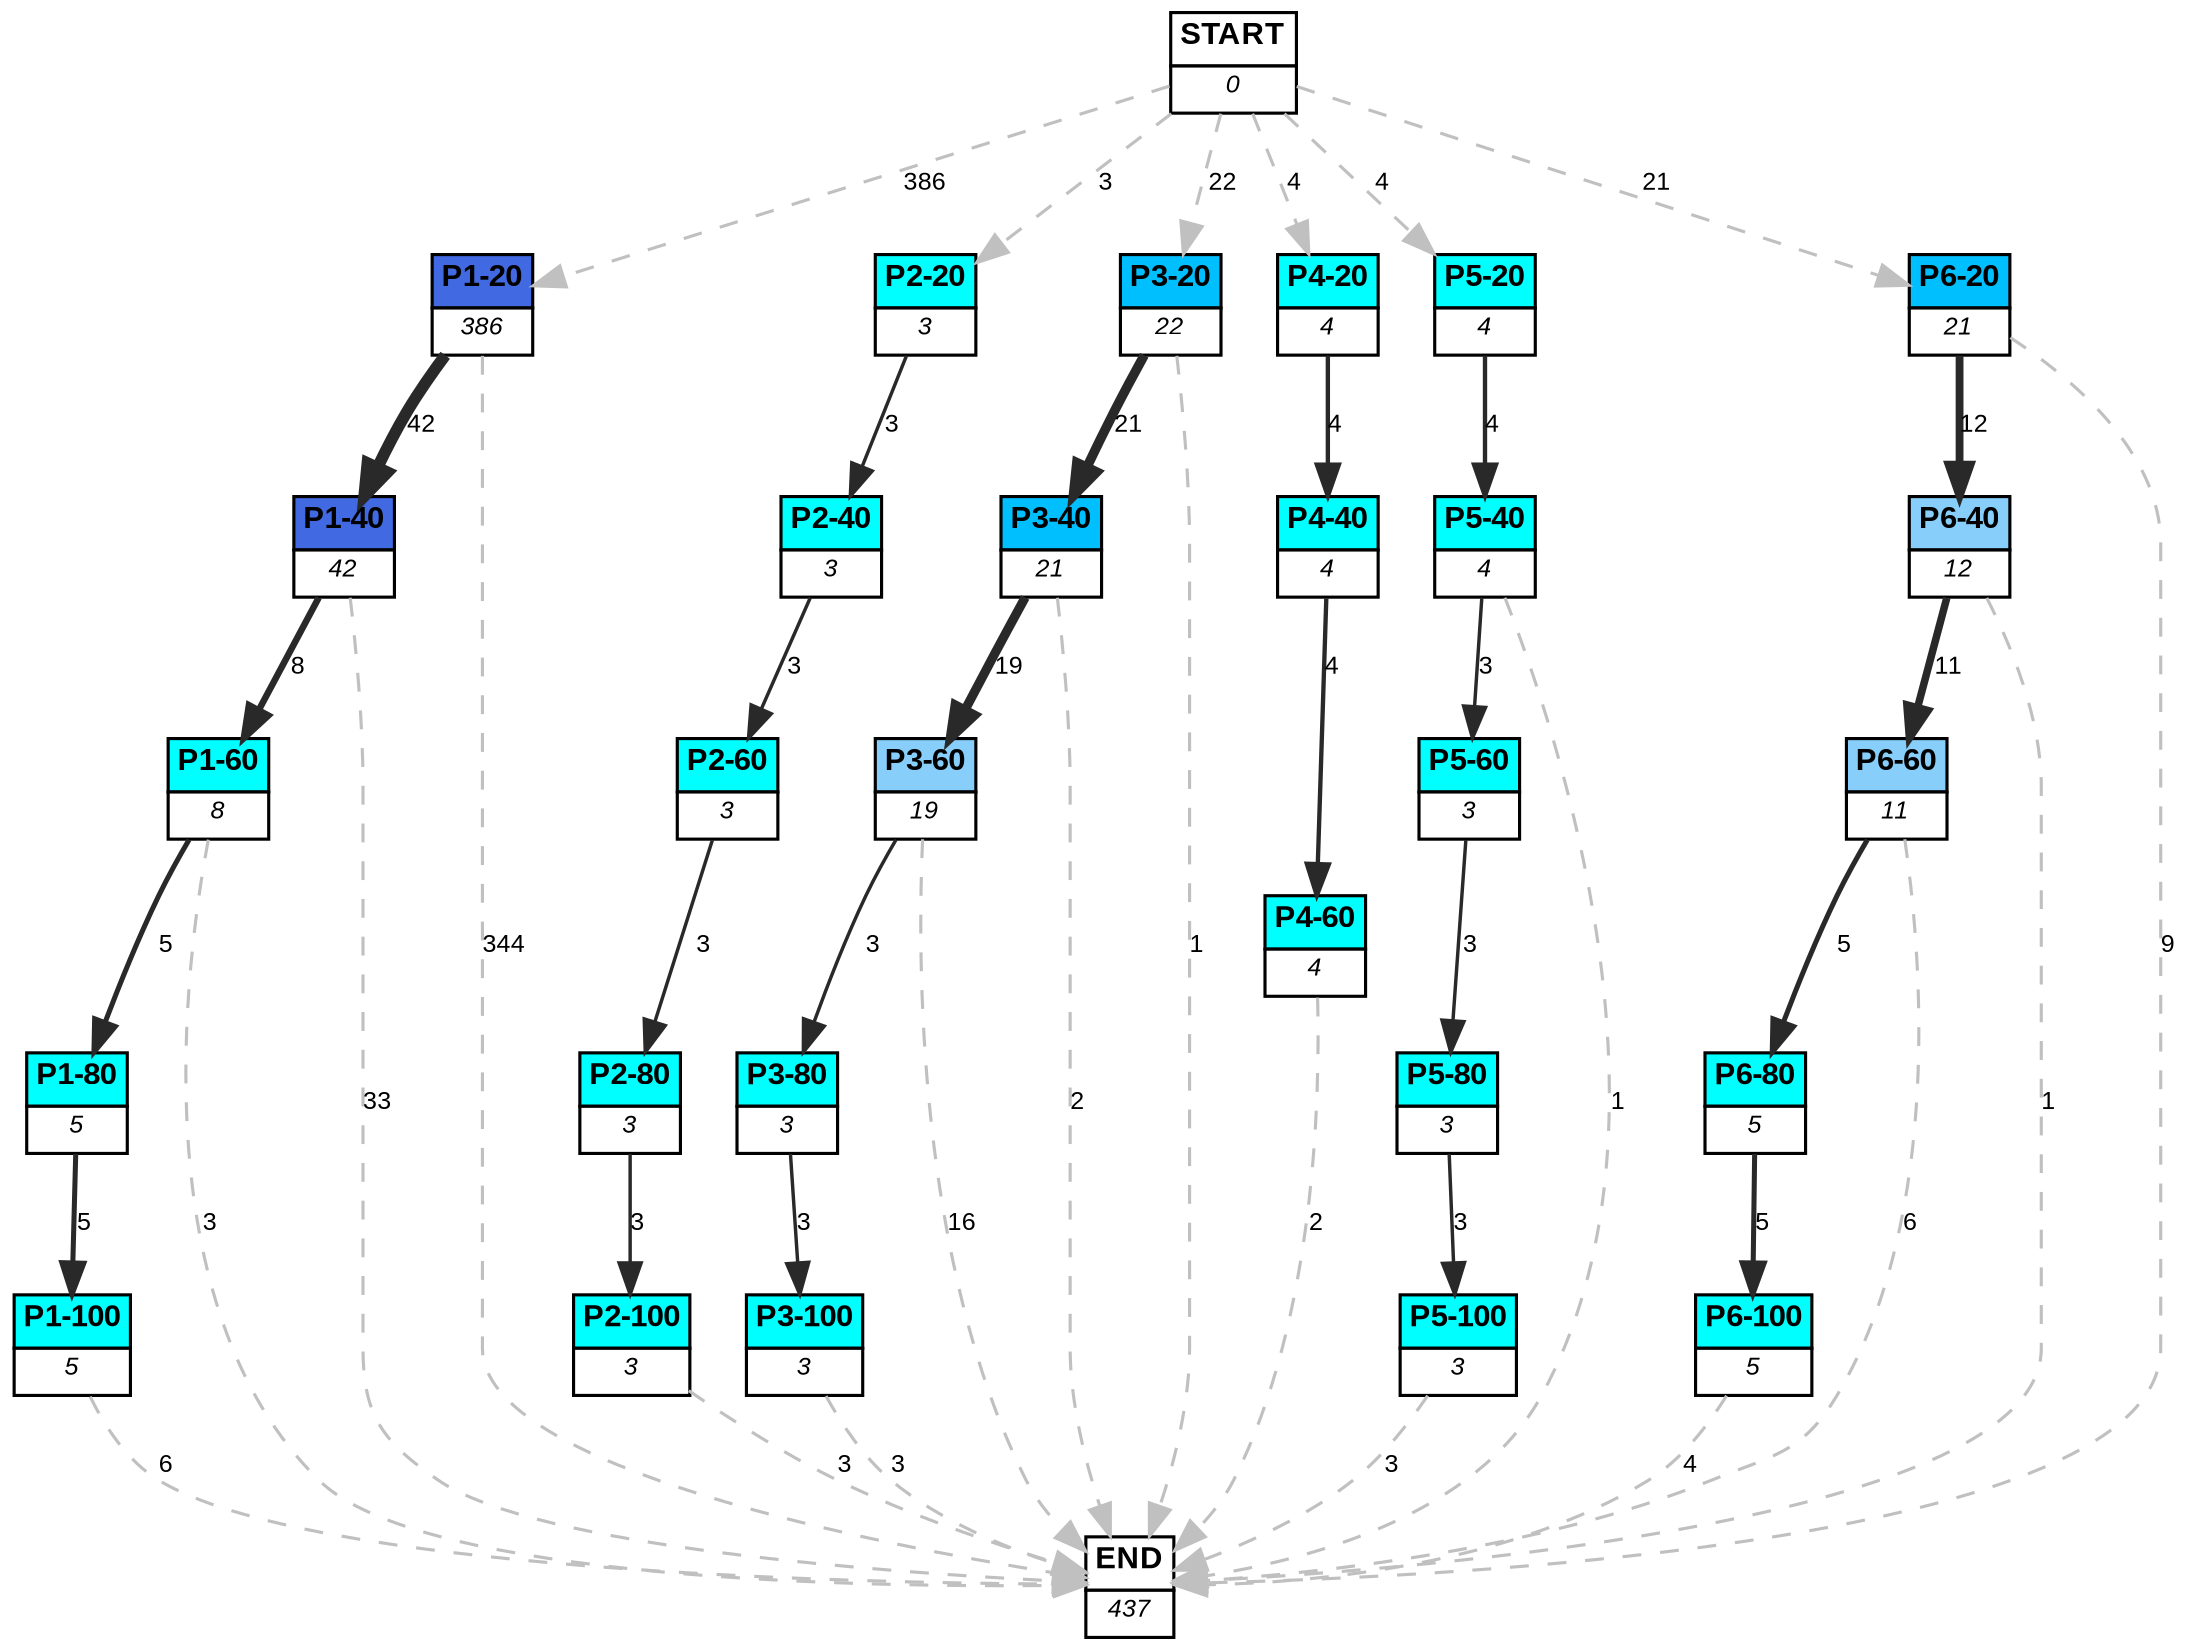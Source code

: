 digraph graphname {
	dpi = 150
	size="16,11!";
	margin = 0;
"P1-20" [shape=plain, label=<<table border="0" cellborder="1" cellspacing="0"><tr><td bgcolor="royalblue"><FONT face="Arial" POINT-SIZE="10"><b>P1-20</b></FONT></td></tr><tr><td bgcolor="white"><FONT face="Arial" POINT-SIZE="8"><i>386</i></FONT></td></tr></table>>]
"P1-40" [shape=plain, label=<<table border="0" cellborder="1" cellspacing="0"><tr><td bgcolor="royalblue"><FONT face="Arial" POINT-SIZE="10"><b>P1-40</b></FONT></td></tr><tr><td bgcolor="white"><FONT face="Arial" POINT-SIZE="8"><i>42</i></FONT></td></tr></table>>]
"P1-60" [shape=plain, label=<<table border="0" cellborder="1" cellspacing="0"><tr><td bgcolor="aqua"><FONT face="Arial" POINT-SIZE="10"><b>P1-60</b></FONT></td></tr><tr><td bgcolor="white"><FONT face="Arial" POINT-SIZE="8"><i>8</i></FONT></td></tr></table>>]
"P1-80" [shape=plain, label=<<table border="0" cellborder="1" cellspacing="0"><tr><td bgcolor="aqua"><FONT face="Arial" POINT-SIZE="10"><b>P1-80</b></FONT></td></tr><tr><td bgcolor="white"><FONT face="Arial" POINT-SIZE="8"><i>5</i></FONT></td></tr></table>>]
"P1-100" [shape=plain, label=<<table border="0" cellborder="1" cellspacing="0"><tr><td bgcolor="aqua"><FONT face="Arial" POINT-SIZE="10"><b>P1-100</b></FONT></td></tr><tr><td bgcolor="white"><FONT face="Arial" POINT-SIZE="8"><i>5</i></FONT></td></tr></table>>]
"P2-20" [shape=plain, label=<<table border="0" cellborder="1" cellspacing="0"><tr><td bgcolor="aqua"><FONT face="Arial" POINT-SIZE="10"><b>P2-20</b></FONT></td></tr><tr><td bgcolor="white"><FONT face="Arial" POINT-SIZE="8"><i>3</i></FONT></td></tr></table>>]
"P2-40" [shape=plain, label=<<table border="0" cellborder="1" cellspacing="0"><tr><td bgcolor="aqua"><FONT face="Arial" POINT-SIZE="10"><b>P2-40</b></FONT></td></tr><tr><td bgcolor="white"><FONT face="Arial" POINT-SIZE="8"><i>3</i></FONT></td></tr></table>>]
"P2-60" [shape=plain, label=<<table border="0" cellborder="1" cellspacing="0"><tr><td bgcolor="aqua"><FONT face="Arial" POINT-SIZE="10"><b>P2-60</b></FONT></td></tr><tr><td bgcolor="white"><FONT face="Arial" POINT-SIZE="8"><i>3</i></FONT></td></tr></table>>]
"P2-80" [shape=plain, label=<<table border="0" cellborder="1" cellspacing="0"><tr><td bgcolor="aqua"><FONT face="Arial" POINT-SIZE="10"><b>P2-80</b></FONT></td></tr><tr><td bgcolor="white"><FONT face="Arial" POINT-SIZE="8"><i>3</i></FONT></td></tr></table>>]
"P2-100" [shape=plain, label=<<table border="0" cellborder="1" cellspacing="0"><tr><td bgcolor="aqua"><FONT face="Arial" POINT-SIZE="10"><b>P2-100</b></FONT></td></tr><tr><td bgcolor="white"><FONT face="Arial" POINT-SIZE="8"><i>3</i></FONT></td></tr></table>>]
"P3-20" [shape=plain, label=<<table border="0" cellborder="1" cellspacing="0"><tr><td bgcolor="deepskyblue"><FONT face="Arial" POINT-SIZE="10"><b>P3-20</b></FONT></td></tr><tr><td bgcolor="white"><FONT face="Arial" POINT-SIZE="8"><i>22</i></FONT></td></tr></table>>]
"P3-40" [shape=plain, label=<<table border="0" cellborder="1" cellspacing="0"><tr><td bgcolor="deepskyblue"><FONT face="Arial" POINT-SIZE="10"><b>P3-40</b></FONT></td></tr><tr><td bgcolor="white"><FONT face="Arial" POINT-SIZE="8"><i>21</i></FONT></td></tr></table>>]
"P3-60" [shape=plain, label=<<table border="0" cellborder="1" cellspacing="0"><tr><td bgcolor="lightskyblue"><FONT face="Arial" POINT-SIZE="10"><b>P3-60</b></FONT></td></tr><tr><td bgcolor="white"><FONT face="Arial" POINT-SIZE="8"><i>19</i></FONT></td></tr></table>>]
"P3-80" [shape=plain, label=<<table border="0" cellborder="1" cellspacing="0"><tr><td bgcolor="aqua"><FONT face="Arial" POINT-SIZE="10"><b>P3-80</b></FONT></td></tr><tr><td bgcolor="white"><FONT face="Arial" POINT-SIZE="8"><i>3</i></FONT></td></tr></table>>]
"P3-100" [shape=plain, label=<<table border="0" cellborder="1" cellspacing="0"><tr><td bgcolor="aqua"><FONT face="Arial" POINT-SIZE="10"><b>P3-100</b></FONT></td></tr><tr><td bgcolor="white"><FONT face="Arial" POINT-SIZE="8"><i>3</i></FONT></td></tr></table>>]
"P4-20" [shape=plain, label=<<table border="0" cellborder="1" cellspacing="0"><tr><td bgcolor="aqua"><FONT face="Arial" POINT-SIZE="10"><b>P4-20</b></FONT></td></tr><tr><td bgcolor="white"><FONT face="Arial" POINT-SIZE="8"><i>4</i></FONT></td></tr></table>>]
"P4-40" [shape=plain, label=<<table border="0" cellborder="1" cellspacing="0"><tr><td bgcolor="aqua"><FONT face="Arial" POINT-SIZE="10"><b>P4-40</b></FONT></td></tr><tr><td bgcolor="white"><FONT face="Arial" POINT-SIZE="8"><i>4</i></FONT></td></tr></table>>]
"P4-60" [shape=plain, label=<<table border="0" cellborder="1" cellspacing="0"><tr><td bgcolor="aqua"><FONT face="Arial" POINT-SIZE="10"><b>P4-60</b></FONT></td></tr><tr><td bgcolor="white"><FONT face="Arial" POINT-SIZE="8"><i>4</i></FONT></td></tr></table>>]
"P5-20" [shape=plain, label=<<table border="0" cellborder="1" cellspacing="0"><tr><td bgcolor="aqua"><FONT face="Arial" POINT-SIZE="10"><b>P5-20</b></FONT></td></tr><tr><td bgcolor="white"><FONT face="Arial" POINT-SIZE="8"><i>4</i></FONT></td></tr></table>>]
"P5-40" [shape=plain, label=<<table border="0" cellborder="1" cellspacing="0"><tr><td bgcolor="aqua"><FONT face="Arial" POINT-SIZE="10"><b>P5-40</b></FONT></td></tr><tr><td bgcolor="white"><FONT face="Arial" POINT-SIZE="8"><i>4</i></FONT></td></tr></table>>]
"P5-60" [shape=plain, label=<<table border="0" cellborder="1" cellspacing="0"><tr><td bgcolor="aqua"><FONT face="Arial" POINT-SIZE="10"><b>P5-60</b></FONT></td></tr><tr><td bgcolor="white"><FONT face="Arial" POINT-SIZE="8"><i>3</i></FONT></td></tr></table>>]
"P5-80" [shape=plain, label=<<table border="0" cellborder="1" cellspacing="0"><tr><td bgcolor="aqua"><FONT face="Arial" POINT-SIZE="10"><b>P5-80</b></FONT></td></tr><tr><td bgcolor="white"><FONT face="Arial" POINT-SIZE="8"><i>3</i></FONT></td></tr></table>>]
"P5-100" [shape=plain, label=<<table border="0" cellborder="1" cellspacing="0"><tr><td bgcolor="aqua"><FONT face="Arial" POINT-SIZE="10"><b>P5-100</b></FONT></td></tr><tr><td bgcolor="white"><FONT face="Arial" POINT-SIZE="8"><i>3</i></FONT></td></tr></table>>]
"P6-20" [shape=plain, label=<<table border="0" cellborder="1" cellspacing="0"><tr><td bgcolor="deepskyblue"><FONT face="Arial" POINT-SIZE="10"><b>P6-20</b></FONT></td></tr><tr><td bgcolor="white"><FONT face="Arial" POINT-SIZE="8"><i>21</i></FONT></td></tr></table>>]
"P6-40" [shape=plain, label=<<table border="0" cellborder="1" cellspacing="0"><tr><td bgcolor="lightskyblue"><FONT face="Arial" POINT-SIZE="10"><b>P6-40</b></FONT></td></tr><tr><td bgcolor="white"><FONT face="Arial" POINT-SIZE="8"><i>12</i></FONT></td></tr></table>>]
"P6-60" [shape=plain, label=<<table border="0" cellborder="1" cellspacing="0"><tr><td bgcolor="lightskyblue"><FONT face="Arial" POINT-SIZE="10"><b>P6-60</b></FONT></td></tr><tr><td bgcolor="white"><FONT face="Arial" POINT-SIZE="8"><i>11</i></FONT></td></tr></table>>]
"P6-80" [shape=plain, label=<<table border="0" cellborder="1" cellspacing="0"><tr><td bgcolor="aqua"><FONT face="Arial" POINT-SIZE="10"><b>P6-80</b></FONT></td></tr><tr><td bgcolor="white"><FONT face="Arial" POINT-SIZE="8"><i>5</i></FONT></td></tr></table>>]
"P6-100" [shape=plain, label=<<table border="0" cellborder="1" cellspacing="0"><tr><td bgcolor="aqua"><FONT face="Arial" POINT-SIZE="10"><b>P6-100</b></FONT></td></tr><tr><td bgcolor="white"><FONT face="Arial" POINT-SIZE="8"><i>5</i></FONT></td></tr></table>>]
"START" [shape=plain, label=<<table border="0" cellborder="1" cellspacing="0"><tr><td bgcolor="white"><FONT face="Arial" POINT-SIZE="10"><b>START</b></FONT></td></tr><tr><td bgcolor="white"><FONT face="Arial" POINT-SIZE="8"><i>0</i></FONT></td></tr></table>>]
"END" [shape=plain, label=<<table border="0" cellborder="1" cellspacing="0"><tr><td bgcolor="white"><FONT face="Arial" POINT-SIZE="10"><b>END</b></FONT></td></tr><tr><td bgcolor="white"><FONT face="Arial" POINT-SIZE="8"><i>437</i></FONT></td></tr></table>>]
"P1-20" -> "P1-40" [ color=grey16 penwidth = "3.7376696182833684"label ="42" labelfloat=false fontname="Arial" fontsize=8]
"P1-20" -> "END" [ style = dashed color=grey label ="344" labelfloat=false fontname="Arial" fontsize=8]
"P1-40" -> "P1-60" [ color=grey16 penwidth = "2.0794415416798357"label ="8" labelfloat=false fontname="Arial" fontsize=8]
"P1-40" -> "END" [ style = dashed color=grey label ="33" labelfloat=false fontname="Arial" fontsize=8]
"P1-60" -> "P1-80" [ color=grey16 penwidth = "1.6094379124341003"label ="5" labelfloat=false fontname="Arial" fontsize=8]
"P1-60" -> "END" [ style = dashed color=grey label ="3" labelfloat=false fontname="Arial" fontsize=8]
"P1-80" -> "P1-100" [ color=grey16 penwidth = "1.6094379124341003"label ="5" labelfloat=false fontname="Arial" fontsize=8]
"P1-100" -> "END" [ style = dashed color=grey label ="6" labelfloat=false fontname="Arial" fontsize=8]
"P2-20" -> "P2-40" [ color=grey16 penwidth = "1.0986122886681098"label ="3" labelfloat=false fontname="Arial" fontsize=8]
"P2-40" -> "P2-60" [ color=grey16 penwidth = "1.0986122886681098"label ="3" labelfloat=false fontname="Arial" fontsize=8]
"P2-60" -> "P2-80" [ color=grey16 penwidth = "1.0986122886681098"label ="3" labelfloat=false fontname="Arial" fontsize=8]
"P2-80" -> "P2-100" [ color=grey16 penwidth = "1.0986122886681098"label ="3" labelfloat=false fontname="Arial" fontsize=8]
"P2-100" -> "END" [ style = dashed color=grey label ="3" labelfloat=false fontname="Arial" fontsize=8]
"P3-20" -> "P3-40" [ color=grey16 penwidth = "3.044522437723423"label ="21" labelfloat=false fontname="Arial" fontsize=8]
"P3-20" -> "END" [ style = dashed color=grey label ="1" labelfloat=false fontname="Arial" fontsize=8]
"P3-40" -> "P3-60" [ color=grey16 penwidth = "2.9444389791664403"label ="19" labelfloat=false fontname="Arial" fontsize=8]
"P3-40" -> "END" [ style = dashed color=grey label ="2" labelfloat=false fontname="Arial" fontsize=8]
"P3-60" -> "P3-80" [ color=grey16 penwidth = "1.0986122886681098"label ="3" labelfloat=false fontname="Arial" fontsize=8]
"P3-60" -> "END" [ style = dashed color=grey label ="16" labelfloat=false fontname="Arial" fontsize=8]
"P3-80" -> "P3-100" [ color=grey16 penwidth = "1.0986122886681098"label ="3" labelfloat=false fontname="Arial" fontsize=8]
"P3-100" -> "END" [ style = dashed color=grey label ="3" labelfloat=false fontname="Arial" fontsize=8]
"P4-20" -> "P4-40" [ color=grey16 penwidth = "1.3862943611198906"label ="4" labelfloat=false fontname="Arial" fontsize=8]
"P4-40" -> "P4-60" [ color=grey16 penwidth = "1.3862943611198906"label ="4" labelfloat=false fontname="Arial" fontsize=8]
"P4-60" -> "END" [ style = dashed color=grey label ="2" labelfloat=false fontname="Arial" fontsize=8]
"P5-20" -> "P5-40" [ color=grey16 penwidth = "1.3862943611198906"label ="4" labelfloat=false fontname="Arial" fontsize=8]
"P5-40" -> "P5-60" [ color=grey16 penwidth = "1.0986122886681098"label ="3" labelfloat=false fontname="Arial" fontsize=8]
"P5-40" -> "END" [ style = dashed color=grey label ="1" labelfloat=false fontname="Arial" fontsize=8]
"P5-60" -> "P5-80" [ color=grey16 penwidth = "1.0986122886681098"label ="3" labelfloat=false fontname="Arial" fontsize=8]
"P5-80" -> "P5-100" [ color=grey16 penwidth = "1.0986122886681098"label ="3" labelfloat=false fontname="Arial" fontsize=8]
"P5-100" -> "END" [ style = dashed color=grey label ="3" labelfloat=false fontname="Arial" fontsize=8]
"P6-20" -> "P6-40" [ color=grey16 penwidth = "2.4849066497880004"label ="12" labelfloat=false fontname="Arial" fontsize=8]
"P6-20" -> "END" [ style = dashed color=grey label ="9" labelfloat=false fontname="Arial" fontsize=8]
"P6-40" -> "P6-60" [ color=grey16 penwidth = "2.3978952727983707"label ="11" labelfloat=false fontname="Arial" fontsize=8]
"P6-40" -> "END" [ style = dashed color=grey label ="1" labelfloat=false fontname="Arial" fontsize=8]
"P6-60" -> "P6-80" [ color=grey16 penwidth = "1.6094379124341003"label ="5" labelfloat=false fontname="Arial" fontsize=8]
"P6-60" -> "END" [ style = dashed color=grey label ="6" labelfloat=false fontname="Arial" fontsize=8]
"P6-80" -> "P6-100" [ color=grey16 penwidth = "1.6094379124341003"label ="5" labelfloat=false fontname="Arial" fontsize=8]
"P6-100" -> "END" [ style = dashed color=grey label ="4" labelfloat=false fontname="Arial" fontsize=8]
"START" -> "P1-20" [ style = dashed color=grey label ="386" labelfloat=false fontname="Arial" fontsize=8]
"START" -> "P2-20" [ style = dashed color=grey label ="3" labelfloat=false fontname="Arial" fontsize=8]
"START" -> "P3-20" [ style = dashed color=grey label ="22" labelfloat=false fontname="Arial" fontsize=8]
"START" -> "P4-20" [ style = dashed color=grey label ="4" labelfloat=false fontname="Arial" fontsize=8]
"START" -> "P5-20" [ style = dashed color=grey label ="4" labelfloat=false fontname="Arial" fontsize=8]
"START" -> "P6-20" [ style = dashed color=grey label ="21" labelfloat=false fontname="Arial" fontsize=8]
}